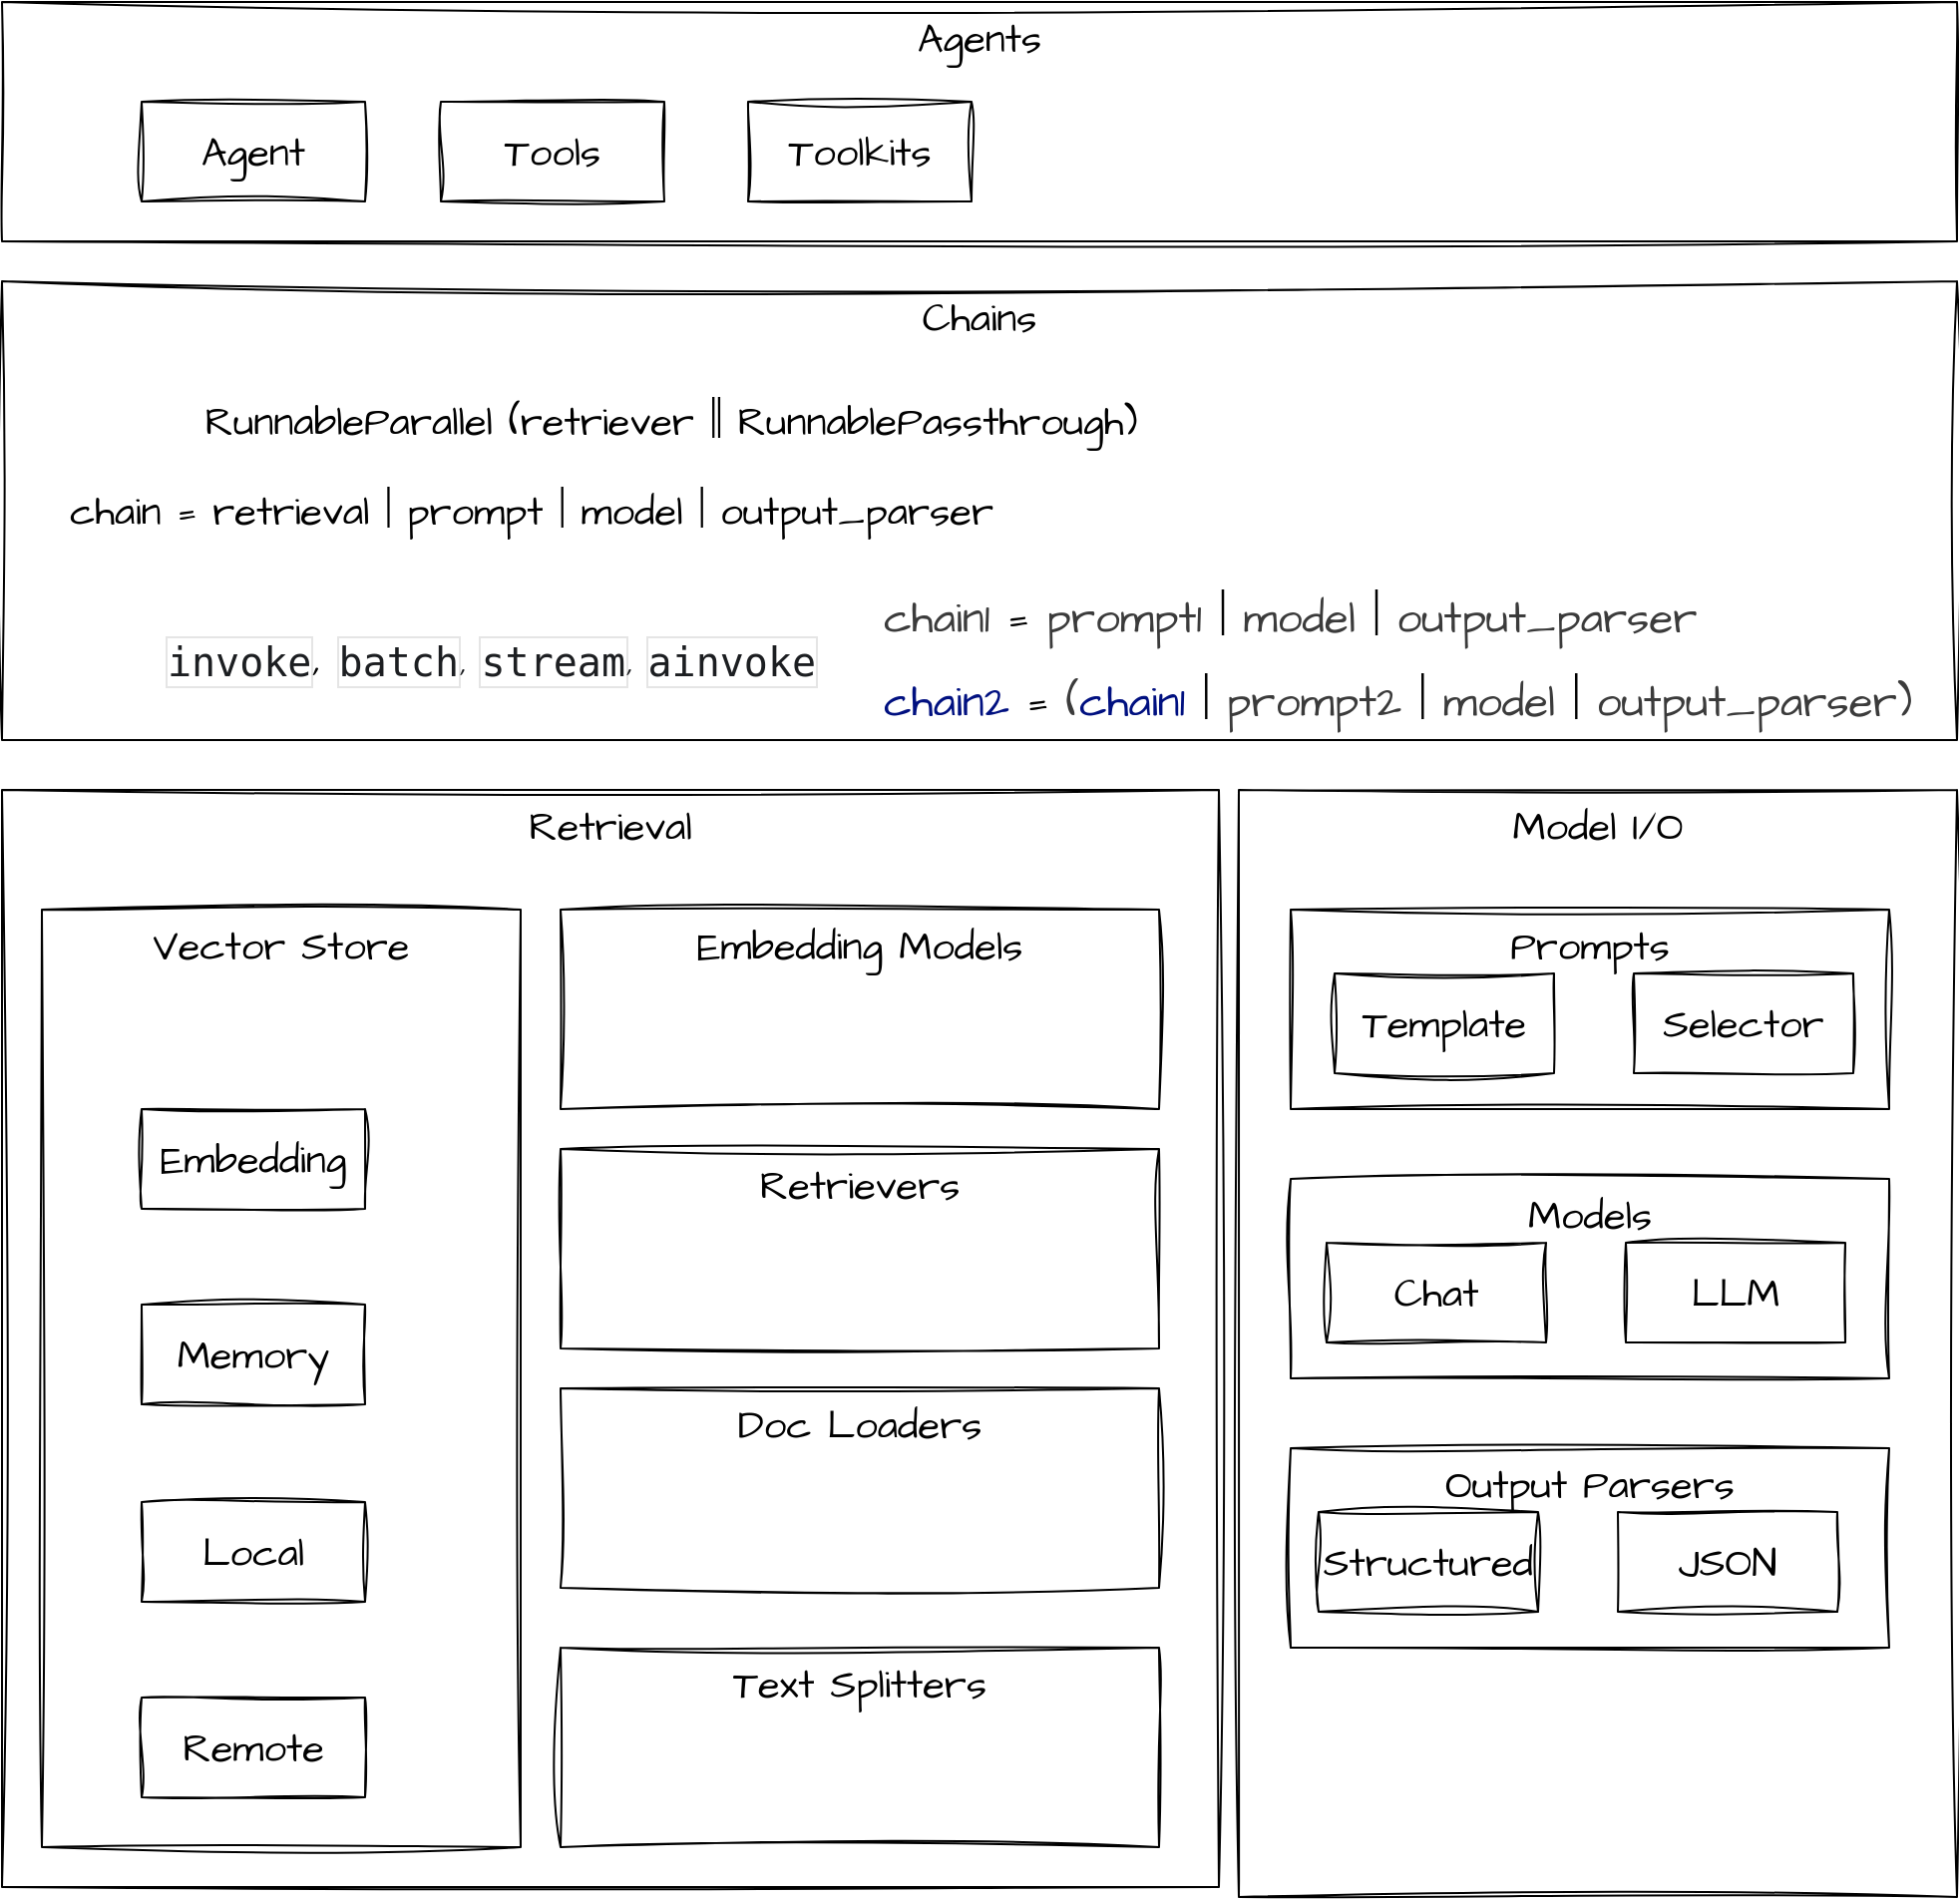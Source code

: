 <mxfile version="22.1.21" type="device">
  <diagram name="第 1 页" id="OYuebWuwv2_rnE3YtoPc">
    <mxGraphModel dx="4216" dy="2491" grid="1" gridSize="10" guides="1" tooltips="1" connect="1" arrows="1" fold="1" page="1" pageScale="1" pageWidth="827" pageHeight="1169" math="0" shadow="0">
      <root>
        <mxCell id="0" />
        <mxCell id="1" parent="0" />
        <mxCell id="4NfUdMrG77cPyhmR1fGu-4" value="Retrieval" style="rounded=0;whiteSpace=wrap;html=1;sketch=1;hachureGap=4;jiggle=2;curveFitting=1;fontFamily=Architects Daughter;fontSize=20;verticalAlign=top;fontSource=https%3A%2F%2Ffonts.googleapis.com%2Fcss%3Ffamily%3DArchitects%2BDaughter;" vertex="1" parent="1">
          <mxGeometry x="-2060" y="135" width="610" height="550" as="geometry" />
        </mxCell>
        <mxCell id="4NfUdMrG77cPyhmR1fGu-16" value="Vector Store" style="rounded=0;whiteSpace=wrap;html=1;sketch=1;hachureGap=4;jiggle=2;curveFitting=1;fontFamily=Architects Daughter;fontSize=20;verticalAlign=top;fontSource=https%3A%2F%2Ffonts.googleapis.com%2Fcss%3Ffamily%3DArchitects%2BDaughter;" vertex="1" parent="1">
          <mxGeometry x="-2040" y="195" width="240" height="470" as="geometry" />
        </mxCell>
        <mxCell id="4NfUdMrG77cPyhmR1fGu-1" value="Model I/O" style="rounded=0;whiteSpace=wrap;html=1;sketch=1;hachureGap=4;jiggle=2;curveFitting=1;fontFamily=Architects Daughter;fontSize=20;verticalAlign=top;fontSource=https%3A%2F%2Ffonts.googleapis.com%2Fcss%3Ffamily%3DArchitects%2BDaughter;" vertex="1" parent="1">
          <mxGeometry x="-1440" y="135" width="360" height="555" as="geometry" />
        </mxCell>
        <mxCell id="4NfUdMrG77cPyhmR1fGu-12" value="Output Parsers" style="rounded=0;whiteSpace=wrap;html=1;sketch=1;hachureGap=4;jiggle=2;curveFitting=1;fontFamily=Architects Daughter;fontSize=20;verticalAlign=top;fontSource=https%3A%2F%2Ffonts.googleapis.com%2Fcss%3Ffamily%3DArchitects%2BDaughter;" vertex="1" parent="1">
          <mxGeometry x="-1414" y="465" width="300" height="100" as="geometry" />
        </mxCell>
        <mxCell id="4NfUdMrG77cPyhmR1fGu-2" value="Prompts" style="rounded=0;whiteSpace=wrap;html=1;sketch=1;hachureGap=4;jiggle=2;curveFitting=1;fontFamily=Architects Daughter;fontSize=20;verticalAlign=top;fontSource=https%3A%2F%2Ffonts.googleapis.com%2Fcss%3Ffamily%3DArchitects%2BDaughter;" vertex="1" parent="1">
          <mxGeometry x="-1414" y="195" width="300" height="100" as="geometry" />
        </mxCell>
        <mxCell id="4NfUdMrG77cPyhmR1fGu-3" value="Models" style="rounded=0;whiteSpace=wrap;html=1;sketch=1;hachureGap=4;jiggle=2;curveFitting=1;fontFamily=Architects Daughter;fontSize=20;verticalAlign=top;fontSource=https%3A%2F%2Ffonts.googleapis.com%2Fcss%3Ffamily%3DArchitects%2BDaughter;" vertex="1" parent="1">
          <mxGeometry x="-1414" y="330" width="300" height="100" as="geometry" />
        </mxCell>
        <mxCell id="4NfUdMrG77cPyhmR1fGu-5" value="Agents" style="rounded=0;whiteSpace=wrap;html=1;sketch=1;hachureGap=4;jiggle=2;curveFitting=1;fontFamily=Architects Daughter;fontSize=20;verticalAlign=top;fontSource=https%3A%2F%2Ffonts.googleapis.com%2Fcss%3Ffamily%3DArchitects%2BDaughter;" vertex="1" parent="1">
          <mxGeometry x="-2060" y="-260" width="980" height="120" as="geometry" />
        </mxCell>
        <mxCell id="4NfUdMrG77cPyhmR1fGu-6" value="Selector" style="rounded=0;whiteSpace=wrap;html=1;sketch=1;hachureGap=4;jiggle=2;curveFitting=1;fontFamily=Architects Daughter;fontSize=20;fontSource=https%3A%2F%2Ffonts.googleapis.com%2Fcss%3Ffamily%3DArchitects%2BDaughter;" vertex="1" parent="1">
          <mxGeometry x="-1242" y="227" width="110" height="50" as="geometry" />
        </mxCell>
        <mxCell id="4NfUdMrG77cPyhmR1fGu-7" value="Template" style="rounded=0;whiteSpace=wrap;html=1;sketch=1;hachureGap=4;jiggle=2;curveFitting=1;fontFamily=Architects Daughter;fontSize=20;fontSource=https%3A%2F%2Ffonts.googleapis.com%2Fcss%3Ffamily%3DArchitects%2BDaughter;" vertex="1" parent="1">
          <mxGeometry x="-1392" y="227" width="110" height="50" as="geometry" />
        </mxCell>
        <mxCell id="4NfUdMrG77cPyhmR1fGu-8" value="Structured" style="rounded=0;whiteSpace=wrap;html=1;sketch=1;hachureGap=4;jiggle=2;curveFitting=1;fontFamily=Architects Daughter;fontSize=20;fontSource=https%3A%2F%2Ffonts.googleapis.com%2Fcss%3Ffamily%3DArchitects%2BDaughter;" vertex="1" parent="1">
          <mxGeometry x="-1400" y="497" width="110" height="50" as="geometry" />
        </mxCell>
        <mxCell id="4NfUdMrG77cPyhmR1fGu-9" value="JSON" style="rounded=0;whiteSpace=wrap;html=1;sketch=1;hachureGap=4;jiggle=2;curveFitting=1;fontFamily=Architects Daughter;fontSize=20;fontSource=https%3A%2F%2Ffonts.googleapis.com%2Fcss%3Ffamily%3DArchitects%2BDaughter;" vertex="1" parent="1">
          <mxGeometry x="-1250" y="497" width="110" height="50" as="geometry" />
        </mxCell>
        <mxCell id="4NfUdMrG77cPyhmR1fGu-10" value="Chat" style="rounded=0;whiteSpace=wrap;html=1;sketch=1;hachureGap=4;jiggle=2;curveFitting=1;fontFamily=Architects Daughter;fontSize=20;fontSource=https%3A%2F%2Ffonts.googleapis.com%2Fcss%3Ffamily%3DArchitects%2BDaughter;" vertex="1" parent="1">
          <mxGeometry x="-1396" y="362" width="110" height="50" as="geometry" />
        </mxCell>
        <mxCell id="4NfUdMrG77cPyhmR1fGu-11" value="LLM" style="rounded=0;whiteSpace=wrap;html=1;sketch=1;hachureGap=4;jiggle=2;curveFitting=1;fontFamily=Architects Daughter;fontSize=20;fontSource=https%3A%2F%2Ffonts.googleapis.com%2Fcss%3Ffamily%3DArchitects%2BDaughter;" vertex="1" parent="1">
          <mxGeometry x="-1246" y="362" width="110" height="50" as="geometry" />
        </mxCell>
        <mxCell id="4NfUdMrG77cPyhmR1fGu-13" value="Retrievers" style="rounded=0;whiteSpace=wrap;html=1;sketch=1;hachureGap=4;jiggle=2;curveFitting=1;fontFamily=Architects Daughter;fontSize=20;verticalAlign=top;fontSource=https%3A%2F%2Ffonts.googleapis.com%2Fcss%3Ffamily%3DArchitects%2BDaughter;" vertex="1" parent="1">
          <mxGeometry x="-1780" y="315" width="300" height="100" as="geometry" />
        </mxCell>
        <mxCell id="4NfUdMrG77cPyhmR1fGu-14" value="Embedding" style="rounded=0;whiteSpace=wrap;html=1;sketch=1;hachureGap=4;jiggle=2;curveFitting=1;fontFamily=Architects Daughter;fontSize=20;fontSource=https%3A%2F%2Ffonts.googleapis.com%2Fcss%3Ffamily%3DArchitects%2BDaughter;" vertex="1" parent="1">
          <mxGeometry x="-1990" y="295" width="112" height="50" as="geometry" />
        </mxCell>
        <mxCell id="4NfUdMrG77cPyhmR1fGu-15" value="Doc Loaders" style="rounded=0;whiteSpace=wrap;html=1;sketch=1;hachureGap=4;jiggle=2;curveFitting=1;fontFamily=Architects Daughter;fontSize=20;verticalAlign=top;fontSource=https%3A%2F%2Ffonts.googleapis.com%2Fcss%3Ffamily%3DArchitects%2BDaughter;" vertex="1" parent="1">
          <mxGeometry x="-1780" y="435" width="300" height="100" as="geometry" />
        </mxCell>
        <mxCell id="4NfUdMrG77cPyhmR1fGu-17" value="Text Splitters" style="rounded=0;whiteSpace=wrap;html=1;sketch=1;hachureGap=4;jiggle=2;curveFitting=1;fontFamily=Architects Daughter;fontSize=20;verticalAlign=top;fontSource=https%3A%2F%2Ffonts.googleapis.com%2Fcss%3Ffamily%3DArchitects%2BDaughter;" vertex="1" parent="1">
          <mxGeometry x="-1780" y="565" width="300" height="100" as="geometry" />
        </mxCell>
        <mxCell id="4NfUdMrG77cPyhmR1fGu-18" value="Embedding Models" style="rounded=0;whiteSpace=wrap;html=1;sketch=1;hachureGap=4;jiggle=2;curveFitting=1;fontFamily=Architects Daughter;fontSize=20;verticalAlign=top;fontSource=https%3A%2F%2Ffonts.googleapis.com%2Fcss%3Ffamily%3DArchitects%2BDaughter;" vertex="1" parent="1">
          <mxGeometry x="-1780" y="195" width="300" height="100" as="geometry" />
        </mxCell>
        <mxCell id="4NfUdMrG77cPyhmR1fGu-19" value="Local" style="rounded=0;whiteSpace=wrap;html=1;sketch=1;hachureGap=4;jiggle=2;curveFitting=1;fontFamily=Architects Daughter;fontSize=20;fontSource=https%3A%2F%2Ffonts.googleapis.com%2Fcss%3Ffamily%3DArchitects%2BDaughter;" vertex="1" parent="1">
          <mxGeometry x="-1990" y="492" width="112" height="50" as="geometry" />
        </mxCell>
        <mxCell id="4NfUdMrG77cPyhmR1fGu-20" value="Memory" style="rounded=0;whiteSpace=wrap;html=1;sketch=1;hachureGap=4;jiggle=2;curveFitting=1;fontFamily=Architects Daughter;fontSize=20;fontSource=https%3A%2F%2Ffonts.googleapis.com%2Fcss%3Ffamily%3DArchitects%2BDaughter;" vertex="1" parent="1">
          <mxGeometry x="-1990" y="393" width="112" height="50" as="geometry" />
        </mxCell>
        <mxCell id="4NfUdMrG77cPyhmR1fGu-21" value="Remote" style="rounded=0;whiteSpace=wrap;html=1;sketch=1;hachureGap=4;jiggle=2;curveFitting=1;fontFamily=Architects Daughter;fontSize=20;fontSource=https%3A%2F%2Ffonts.googleapis.com%2Fcss%3Ffamily%3DArchitects%2BDaughter;" vertex="1" parent="1">
          <mxGeometry x="-1990" y="590" width="112" height="50" as="geometry" />
        </mxCell>
        <mxCell id="4NfUdMrG77cPyhmR1fGu-22" value="Chains" style="rounded=0;whiteSpace=wrap;html=1;sketch=1;hachureGap=4;jiggle=2;curveFitting=1;fontFamily=Architects Daughter;fontSize=20;verticalAlign=top;fontSource=https%3A%2F%2Ffonts.googleapis.com%2Fcss%3Ffamily%3DArchitects%2BDaughter;" vertex="1" parent="1">
          <mxGeometry x="-2060" y="-120" width="980" height="230" as="geometry" />
        </mxCell>
        <mxCell id="4NfUdMrG77cPyhmR1fGu-23" value="chain = retrieval | prompt | model | output_parser" style="text;html=1;align=center;verticalAlign=middle;resizable=0;points=[];autosize=1;strokeColor=none;fillColor=none;fontSize=20;fontFamily=Architects Daughter;fontSource=https%3A%2F%2Ffonts.googleapis.com%2Fcss%3Ffamily%3DArchitects%2BDaughter;" vertex="1" parent="1">
          <mxGeometry x="-2040" y="-25" width="490" height="40" as="geometry" />
        </mxCell>
        <mxCell id="4NfUdMrG77cPyhmR1fGu-26" value="RunnableParallel (retriever ||&amp;nbsp;RunnablePassthrough)" style="text;html=1;align=center;verticalAlign=middle;resizable=0;points=[];autosize=1;strokeColor=none;fillColor=none;fontSize=20;fontFamily=Architects Daughter;fontSource=https%3A%2F%2Ffonts.googleapis.com%2Fcss%3Ffamily%3DArchitects%2BDaughter;" vertex="1" parent="1">
          <mxGeometry x="-1970" y="-70" width="490" height="40" as="geometry" />
        </mxCell>
        <mxCell id="4NfUdMrG77cPyhmR1fGu-27" value="&lt;code style=&quot;box-sizing: border-box; vertical-align: middle; background-color: var(--ifm-code-background); border: 0.1rem solid rgba(0, 0, 0, 0.1); border-radius: var(--ifm-code-border-radius); font-size: var(--ifm-code-font-size); padding: var(--ifm-code-padding-vertical) var(--ifm-code-padding-horizontal); color: rgb(28, 30, 33); text-align: start;&quot;&gt;invoke&lt;/code&gt;,&amp;nbsp;&lt;code style=&quot;box-sizing: border-box; vertical-align: middle; background-color: var(--ifm-code-background); border: 0.1rem solid rgba(0, 0, 0, 0.1); border-radius: var(--ifm-code-border-radius); font-size: var(--ifm-code-font-size); padding: var(--ifm-code-padding-vertical) var(--ifm-code-padding-horizontal); color: rgb(28, 30, 33); text-align: start;&quot;&gt;batch&lt;/code&gt;&lt;span style=&quot;color: rgb(28, 30, 33); font-size: 16px; text-align: start;&quot;&gt;,&amp;nbsp;&lt;/span&gt;&lt;code style=&quot;box-sizing: border-box; vertical-align: middle; background-color: var(--ifm-code-background); border: 0.1rem solid rgba(0, 0, 0, 0.1); border-radius: var(--ifm-code-border-radius); font-size: var(--ifm-code-font-size); padding: var(--ifm-code-padding-vertical) var(--ifm-code-padding-horizontal); color: rgb(28, 30, 33); text-align: start;&quot;&gt;stream&lt;/code&gt;&lt;span style=&quot;color: rgb(28, 30, 33); font-size: 16px; text-align: start;&quot;&gt;,&amp;nbsp;&lt;/span&gt;&lt;code style=&quot;box-sizing: border-box; vertical-align: middle; background-color: var(--ifm-code-background); border: 0.1rem solid rgba(0, 0, 0, 0.1); border-radius: var(--ifm-code-border-radius); font-size: var(--ifm-code-font-size); padding: var(--ifm-code-padding-vertical) var(--ifm-code-padding-horizontal); color: rgb(28, 30, 33); text-align: start;&quot;&gt;ainvoke&lt;/code&gt;" style="text;html=1;align=center;verticalAlign=middle;resizable=0;points=[];autosize=1;strokeColor=none;fillColor=none;fontSize=20;fontFamily=Architects Daughter;fontSource=https%3A%2F%2Ffonts.googleapis.com%2Fcss%3Ffamily%3DArchitects%2BDaughter;" vertex="1" parent="1">
          <mxGeometry x="-1990" y="50" width="350" height="40" as="geometry" />
        </mxCell>
        <mxCell id="4NfUdMrG77cPyhmR1fGu-29" value="Agent" style="rounded=0;whiteSpace=wrap;html=1;sketch=1;hachureGap=4;jiggle=2;curveFitting=1;fontFamily=Architects Daughter;fontSize=20;fontSource=https%3A%2F%2Ffonts.googleapis.com%2Fcss%3Ffamily%3DArchitects%2BDaughter;" vertex="1" parent="1">
          <mxGeometry x="-1990" y="-210" width="112" height="50" as="geometry" />
        </mxCell>
        <mxCell id="4NfUdMrG77cPyhmR1fGu-30" value="Tools" style="rounded=0;whiteSpace=wrap;html=1;sketch=1;hachureGap=4;jiggle=2;curveFitting=1;fontFamily=Architects Daughter;fontSize=20;fontSource=https%3A%2F%2Ffonts.googleapis.com%2Fcss%3Ffamily%3DArchitects%2BDaughter;" vertex="1" parent="1">
          <mxGeometry x="-1840" y="-210" width="112" height="50" as="geometry" />
        </mxCell>
        <mxCell id="4NfUdMrG77cPyhmR1fGu-32" value="&lt;div style=&quot;color: rgb(59, 59, 59); background-color: rgb(255, 255, 255); font-size: 22px; line-height: 21px;&quot;&gt;&lt;div style=&quot;font-size: 22px;&quot;&gt;chain1 &lt;span style=&quot;color: rgb(0, 0, 0); font-size: 22px;&quot;&gt;=&lt;/span&gt; prompt1 &lt;span style=&quot;color: rgb(0, 0, 0); font-size: 22px;&quot;&gt;|&lt;/span&gt; model &lt;span style=&quot;color: rgb(0, 0, 0); font-size: 22px;&quot;&gt;|&lt;/span&gt; output_parser&lt;/div&gt;&lt;br style=&quot;font-size: 22px;&quot;&gt;&lt;div style=&quot;font-size: 22px;&quot;&gt;&lt;span style=&quot;color: rgb(0, 16, 128); font-size: 22px;&quot;&gt;chain2&lt;/span&gt; &lt;span style=&quot;color: rgb(0, 0, 0); font-size: 22px;&quot;&gt;=&lt;/span&gt; (&lt;span style=&quot;color: rgb(0, 16, 128); font-size: 22px;&quot;&gt;chain1&lt;/span&gt; &lt;span style=&quot;color: rgb(0, 0, 0); font-size: 22px;&quot;&gt;|&lt;/span&gt; prompt2 &lt;span style=&quot;color: rgb(0, 0, 0); font-size: 22px;&quot;&gt;|&lt;/span&gt; model &lt;span style=&quot;color: rgb(0, 0, 0); font-size: 22px;&quot;&gt;|&lt;/span&gt; output_parser)&lt;/div&gt;&lt;/div&gt;" style="text;html=1;align=left;verticalAlign=middle;resizable=0;points=[];autosize=1;strokeColor=none;fillColor=none;fontSize=22;fontFamily=Architects Daughter;fontSource=https%3A%2F%2Ffonts.googleapis.com%2Fcss%3Ffamily%3DArchitects%2BDaughter;" vertex="1" parent="1">
          <mxGeometry x="-1620" y="30" width="540" height="80" as="geometry" />
        </mxCell>
        <mxCell id="4NfUdMrG77cPyhmR1fGu-33" value="Toolkits" style="rounded=0;whiteSpace=wrap;html=1;sketch=1;hachureGap=4;jiggle=2;curveFitting=1;fontFamily=Architects Daughter;fontSize=20;fontSource=https%3A%2F%2Ffonts.googleapis.com%2Fcss%3Ffamily%3DArchitects%2BDaughter;" vertex="1" parent="1">
          <mxGeometry x="-1686" y="-210" width="112" height="50" as="geometry" />
        </mxCell>
      </root>
    </mxGraphModel>
  </diagram>
</mxfile>
